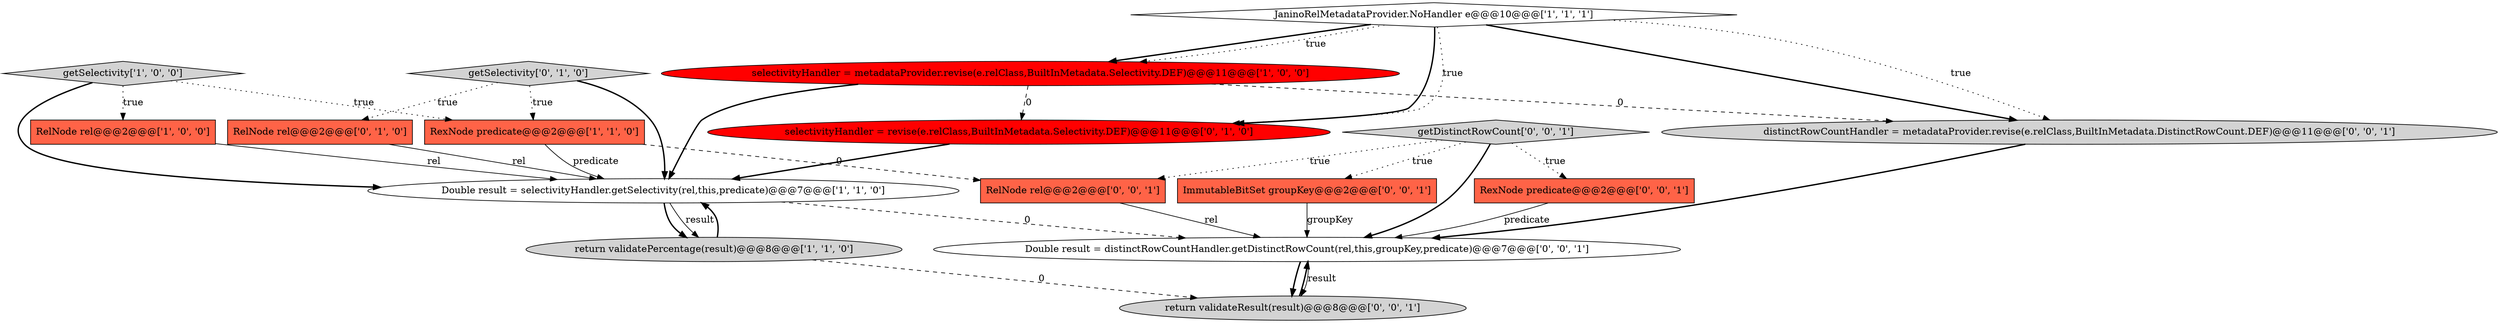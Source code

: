 digraph {
2 [style = filled, label = "RexNode predicate@@@2@@@['1', '1', '0']", fillcolor = tomato, shape = box image = "AAA0AAABBB1BBB"];
12 [style = filled, label = "return validateResult(result)@@@8@@@['0', '0', '1']", fillcolor = lightgray, shape = ellipse image = "AAA0AAABBB3BBB"];
1 [style = filled, label = "JaninoRelMetadataProvider.NoHandler e@@@10@@@['1', '1', '1']", fillcolor = white, shape = diamond image = "AAA0AAABBB1BBB"];
15 [style = filled, label = "RelNode rel@@@2@@@['0', '0', '1']", fillcolor = tomato, shape = box image = "AAA0AAABBB3BBB"];
6 [style = filled, label = "selectivityHandler = metadataProvider.revise(e.relClass,BuiltInMetadata.Selectivity.DEF)@@@11@@@['1', '0', '0']", fillcolor = red, shape = ellipse image = "AAA1AAABBB1BBB"];
16 [style = filled, label = "Double result = distinctRowCountHandler.getDistinctRowCount(rel,this,groupKey,predicate)@@@7@@@['0', '0', '1']", fillcolor = white, shape = ellipse image = "AAA0AAABBB3BBB"];
14 [style = filled, label = "distinctRowCountHandler = metadataProvider.revise(e.relClass,BuiltInMetadata.DistinctRowCount.DEF)@@@11@@@['0', '0', '1']", fillcolor = lightgray, shape = ellipse image = "AAA0AAABBB3BBB"];
5 [style = filled, label = "Double result = selectivityHandler.getSelectivity(rel,this,predicate)@@@7@@@['1', '1', '0']", fillcolor = white, shape = ellipse image = "AAA0AAABBB1BBB"];
0 [style = filled, label = "RelNode rel@@@2@@@['1', '0', '0']", fillcolor = tomato, shape = box image = "AAA0AAABBB1BBB"];
4 [style = filled, label = "getSelectivity['1', '0', '0']", fillcolor = lightgray, shape = diamond image = "AAA0AAABBB1BBB"];
3 [style = filled, label = "return validatePercentage(result)@@@8@@@['1', '1', '0']", fillcolor = lightgray, shape = ellipse image = "AAA0AAABBB1BBB"];
9 [style = filled, label = "selectivityHandler = revise(e.relClass,BuiltInMetadata.Selectivity.DEF)@@@11@@@['0', '1', '0']", fillcolor = red, shape = ellipse image = "AAA1AAABBB2BBB"];
10 [style = filled, label = "RexNode predicate@@@2@@@['0', '0', '1']", fillcolor = tomato, shape = box image = "AAA0AAABBB3BBB"];
11 [style = filled, label = "ImmutableBitSet groupKey@@@2@@@['0', '0', '1']", fillcolor = tomato, shape = box image = "AAA0AAABBB3BBB"];
13 [style = filled, label = "getDistinctRowCount['0', '0', '1']", fillcolor = lightgray, shape = diamond image = "AAA0AAABBB3BBB"];
8 [style = filled, label = "getSelectivity['0', '1', '0']", fillcolor = lightgray, shape = diamond image = "AAA0AAABBB2BBB"];
7 [style = filled, label = "RelNode rel@@@2@@@['0', '1', '0']", fillcolor = tomato, shape = box image = "AAA0AAABBB2BBB"];
5->3 [style = bold, label=""];
14->16 [style = bold, label=""];
8->2 [style = dotted, label="true"];
10->16 [style = solid, label="predicate"];
4->0 [style = dotted, label="true"];
6->9 [style = dashed, label="0"];
0->5 [style = solid, label="rel"];
8->7 [style = dotted, label="true"];
2->5 [style = solid, label="predicate"];
12->16 [style = bold, label=""];
1->14 [style = dotted, label="true"];
6->14 [style = dashed, label="0"];
13->10 [style = dotted, label="true"];
13->16 [style = bold, label=""];
1->9 [style = bold, label=""];
2->15 [style = dashed, label="0"];
5->16 [style = dashed, label="0"];
5->3 [style = solid, label="result"];
6->5 [style = bold, label=""];
3->5 [style = bold, label=""];
1->6 [style = bold, label=""];
16->12 [style = solid, label="result"];
3->12 [style = dashed, label="0"];
8->5 [style = bold, label=""];
7->5 [style = solid, label="rel"];
15->16 [style = solid, label="rel"];
1->9 [style = dotted, label="true"];
9->5 [style = bold, label=""];
13->11 [style = dotted, label="true"];
1->6 [style = dotted, label="true"];
1->14 [style = bold, label=""];
11->16 [style = solid, label="groupKey"];
13->15 [style = dotted, label="true"];
4->5 [style = bold, label=""];
16->12 [style = bold, label=""];
4->2 [style = dotted, label="true"];
}
